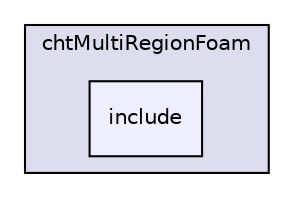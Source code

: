 digraph "applications/solvers/heatTransfer/chtMultiRegionFoam/include" {
  bgcolor=transparent;
  compound=true
  node [ fontsize="10", fontname="Helvetica"];
  edge [ labelfontsize="10", labelfontname="Helvetica"];
  subgraph clusterdir_b757d9b58d85b680e78ff2fbfc645379 {
    graph [ bgcolor="#ddddee", pencolor="black", label="chtMultiRegionFoam" fontname="Helvetica", fontsize="10", URL="dir_b757d9b58d85b680e78ff2fbfc645379.html"]
  dir_f98dc9ec75b4cbad8bbc63eda48ad930 [shape=box, label="include", style="filled", fillcolor="#eeeeff", pencolor="black", URL="dir_f98dc9ec75b4cbad8bbc63eda48ad930.html"];
  }
}
